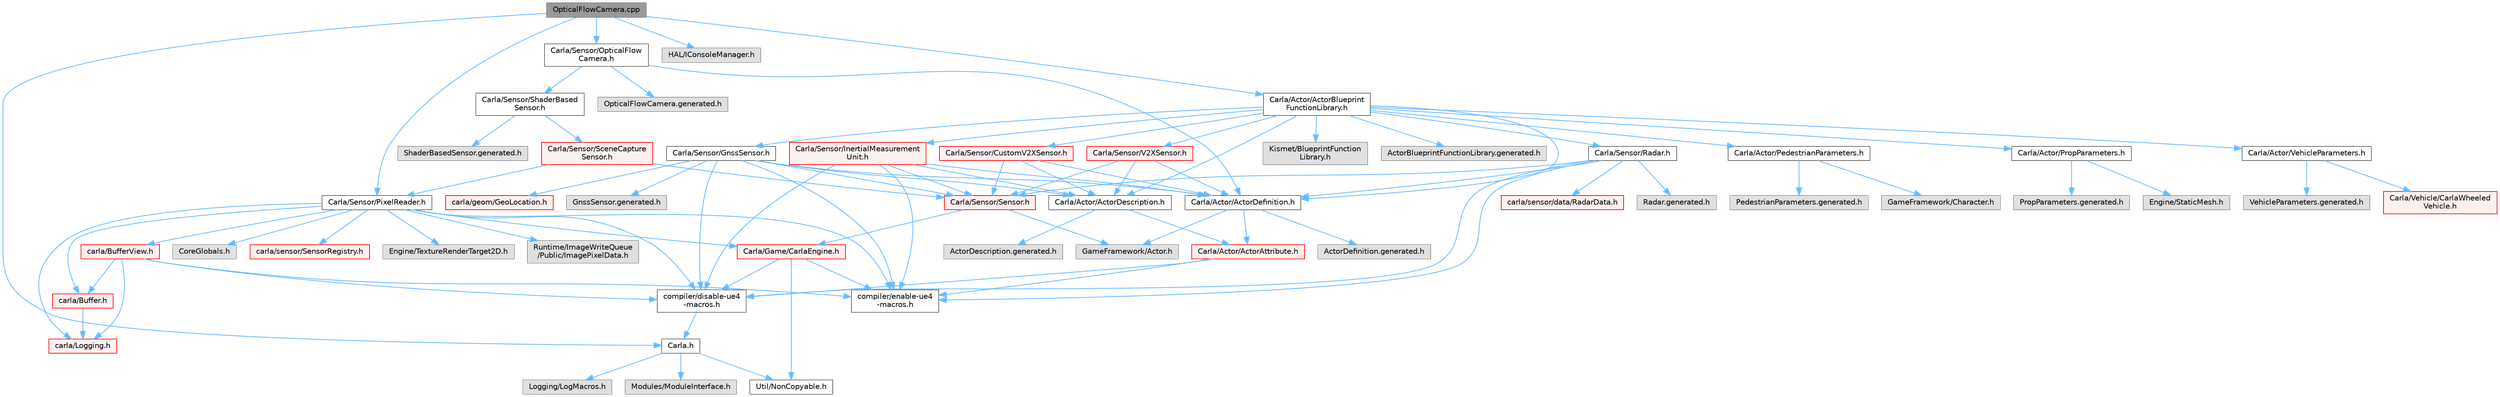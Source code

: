 digraph "OpticalFlowCamera.cpp"
{
 // INTERACTIVE_SVG=YES
 // LATEX_PDF_SIZE
  bgcolor="transparent";
  edge [fontname=Helvetica,fontsize=10,labelfontname=Helvetica,labelfontsize=10];
  node [fontname=Helvetica,fontsize=10,shape=box,height=0.2,width=0.4];
  Node1 [id="Node000001",label="OpticalFlowCamera.cpp",height=0.2,width=0.4,color="gray40", fillcolor="grey60", style="filled", fontcolor="black",tooltip=" "];
  Node1 -> Node2 [id="edge1_Node000001_Node000002",color="steelblue1",style="solid",tooltip=" "];
  Node2 [id="Node000002",label="Carla.h",height=0.2,width=0.4,color="grey40", fillcolor="white", style="filled",URL="$d7/d7d/Carla_8h.html",tooltip=" "];
  Node2 -> Node3 [id="edge2_Node000002_Node000003",color="steelblue1",style="solid",tooltip=" "];
  Node3 [id="Node000003",label="Util/NonCopyable.h",height=0.2,width=0.4,color="grey40", fillcolor="white", style="filled",URL="$d4/d57/Unreal_2CarlaUE4_2Plugins_2Carla_2Source_2Carla_2Util_2NonCopyable_8h.html",tooltip=" "];
  Node2 -> Node4 [id="edge3_Node000002_Node000004",color="steelblue1",style="solid",tooltip=" "];
  Node4 [id="Node000004",label="Logging/LogMacros.h",height=0.2,width=0.4,color="grey60", fillcolor="#E0E0E0", style="filled",tooltip=" "];
  Node2 -> Node5 [id="edge4_Node000002_Node000005",color="steelblue1",style="solid",tooltip=" "];
  Node5 [id="Node000005",label="Modules/ModuleInterface.h",height=0.2,width=0.4,color="grey60", fillcolor="#E0E0E0", style="filled",tooltip=" "];
  Node1 -> Node6 [id="edge5_Node000001_Node000006",color="steelblue1",style="solid",tooltip=" "];
  Node6 [id="Node000006",label="Carla/Sensor/OpticalFlow\lCamera.h",height=0.2,width=0.4,color="grey40", fillcolor="white", style="filled",URL="$df/d72/OpticalFlowCamera_8h.html",tooltip=" "];
  Node6 -> Node7 [id="edge6_Node000006_Node000007",color="steelblue1",style="solid",tooltip=" "];
  Node7 [id="Node000007",label="Carla/Sensor/ShaderBased\lSensor.h",height=0.2,width=0.4,color="grey40", fillcolor="white", style="filled",URL="$da/d69/ShaderBasedSensor_8h.html",tooltip=" "];
  Node7 -> Node8 [id="edge7_Node000007_Node000008",color="steelblue1",style="solid",tooltip=" "];
  Node8 [id="Node000008",label="Carla/Sensor/SceneCapture\lSensor.h",height=0.2,width=0.4,color="red", fillcolor="#FFF0F0", style="filled",URL="$d8/d95/SceneCaptureSensor_8h.html",tooltip=" "];
  Node8 -> Node9 [id="edge8_Node000008_Node000009",color="steelblue1",style="solid",tooltip=" "];
  Node9 [id="Node000009",label="Carla/Sensor/PixelReader.h",height=0.2,width=0.4,color="grey40", fillcolor="white", style="filled",URL="$df/d2e/PixelReader_8h.html",tooltip=" "];
  Node9 -> Node10 [id="edge9_Node000009_Node000010",color="steelblue1",style="solid",tooltip=" "];
  Node10 [id="Node000010",label="CoreGlobals.h",height=0.2,width=0.4,color="grey60", fillcolor="#E0E0E0", style="filled",tooltip=" "];
  Node9 -> Node11 [id="edge10_Node000009_Node000011",color="steelblue1",style="solid",tooltip=" "];
  Node11 [id="Node000011",label="Engine/TextureRenderTarget2D.h",height=0.2,width=0.4,color="grey60", fillcolor="#E0E0E0", style="filled",tooltip=" "];
  Node9 -> Node12 [id="edge11_Node000009_Node000012",color="steelblue1",style="solid",tooltip=" "];
  Node12 [id="Node000012",label="Runtime/ImageWriteQueue\l/Public/ImagePixelData.h",height=0.2,width=0.4,color="grey60", fillcolor="#E0E0E0", style="filled",tooltip=" "];
  Node9 -> Node13 [id="edge12_Node000009_Node000013",color="steelblue1",style="solid",tooltip=" "];
  Node13 [id="Node000013",label="Carla/Game/CarlaEngine.h",height=0.2,width=0.4,color="red", fillcolor="#FFF0F0", style="filled",URL="$d0/d11/CarlaEngine_8h.html",tooltip=" "];
  Node13 -> Node3 [id="edge13_Node000013_Node000003",color="steelblue1",style="solid",tooltip=" "];
  Node13 -> Node18 [id="edge14_Node000013_Node000018",color="steelblue1",style="solid",tooltip=" "];
  Node18 [id="Node000018",label="compiler/disable-ue4\l-macros.h",height=0.2,width=0.4,color="grey40", fillcolor="white", style="filled",URL="$d2/d02/disable-ue4-macros_8h.html",tooltip=" "];
  Node18 -> Node2 [id="edge15_Node000018_Node000002",color="steelblue1",style="solid",tooltip=" "];
  Node13 -> Node21 [id="edge16_Node000013_Node000021",color="steelblue1",style="solid",tooltip=" "];
  Node21 [id="Node000021",label="compiler/enable-ue4\l-macros.h",height=0.2,width=0.4,color="grey40", fillcolor="white", style="filled",URL="$d9/da2/enable-ue4-macros_8h.html",tooltip=" "];
  Node9 -> Node18 [id="edge17_Node000009_Node000018",color="steelblue1",style="solid",tooltip=" "];
  Node9 -> Node107 [id="edge18_Node000009_Node000107",color="steelblue1",style="solid",tooltip=" "];
  Node107 [id="Node000107",label="carla/Logging.h",height=0.2,width=0.4,color="red", fillcolor="#FFF0F0", style="filled",URL="$de/d87/Logging_8h.html",tooltip=" "];
  Node9 -> Node102 [id="edge19_Node000009_Node000102",color="steelblue1",style="solid",tooltip=" "];
  Node102 [id="Node000102",label="carla/Buffer.h",height=0.2,width=0.4,color="red", fillcolor="#FFF0F0", style="filled",URL="$d2/dda/carla_2Buffer_8h.html",tooltip=" "];
  Node102 -> Node107 [id="edge20_Node000102_Node000107",color="steelblue1",style="solid",tooltip=" "];
  Node9 -> Node137 [id="edge21_Node000009_Node000137",color="steelblue1",style="solid",tooltip=" "];
  Node137 [id="Node000137",label="carla/BufferView.h",height=0.2,width=0.4,color="red", fillcolor="#FFF0F0", style="filled",URL="$d8/dee/BufferView_8h.html",tooltip=" "];
  Node137 -> Node102 [id="edge22_Node000137_Node000102",color="steelblue1",style="solid",tooltip=" "];
  Node137 -> Node107 [id="edge23_Node000137_Node000107",color="steelblue1",style="solid",tooltip=" "];
  Node137 -> Node21 [id="edge24_Node000137_Node000021",color="steelblue1",style="solid",tooltip=" "];
  Node137 -> Node18 [id="edge25_Node000137_Node000018",color="steelblue1",style="solid",tooltip=" "];
  Node9 -> Node113 [id="edge26_Node000009_Node000113",color="steelblue1",style="solid",tooltip=" "];
  Node113 [id="Node000113",label="carla/sensor/SensorRegistry.h",height=0.2,width=0.4,color="red", fillcolor="#FFF0F0", style="filled",URL="$d4/d03/SensorRegistry_8h.html",tooltip=" "];
  Node9 -> Node21 [id="edge27_Node000009_Node000021",color="steelblue1",style="solid",tooltip=" "];
  Node8 -> Node320 [id="edge28_Node000008_Node000320",color="steelblue1",style="solid",tooltip=" "];
  Node320 [id="Node000320",label="Carla/Sensor/Sensor.h",height=0.2,width=0.4,color="red", fillcolor="#FFF0F0", style="filled",URL="$d7/d7d/Unreal_2CarlaUE4_2Plugins_2Carla_2Source_2Carla_2Sensor_2Sensor_8h.html",tooltip=" "];
  Node320 -> Node13 [id="edge29_Node000320_Node000013",color="steelblue1",style="solid",tooltip=" "];
  Node320 -> Node219 [id="edge30_Node000320_Node000219",color="steelblue1",style="solid",tooltip=" "];
  Node219 [id="Node000219",label="GameFramework/Actor.h",height=0.2,width=0.4,color="grey60", fillcolor="#E0E0E0", style="filled",tooltip=" "];
  Node7 -> Node352 [id="edge31_Node000007_Node000352",color="steelblue1",style="solid",tooltip=" "];
  Node352 [id="Node000352",label="ShaderBasedSensor.generated.h",height=0.2,width=0.4,color="grey60", fillcolor="#E0E0E0", style="filled",tooltip=" "];
  Node6 -> Node323 [id="edge32_Node000006_Node000323",color="steelblue1",style="solid",tooltip=" "];
  Node323 [id="Node000323",label="Carla/Actor/ActorDefinition.h",height=0.2,width=0.4,color="grey40", fillcolor="white", style="filled",URL="$d0/d65/Unreal_2CarlaUE4_2Plugins_2Carla_2Source_2Carla_2Actor_2ActorDefinition_8h.html",tooltip=" "];
  Node323 -> Node17 [id="edge33_Node000323_Node000017",color="steelblue1",style="solid",tooltip=" "];
  Node17 [id="Node000017",label="Carla/Actor/ActorAttribute.h",height=0.2,width=0.4,color="red", fillcolor="#FFF0F0", style="filled",URL="$d6/d1a/Unreal_2CarlaUE4_2Plugins_2Carla_2Source_2Carla_2Actor_2ActorAttribute_8h.html",tooltip=" "];
  Node17 -> Node18 [id="edge34_Node000017_Node000018",color="steelblue1",style="solid",tooltip=" "];
  Node17 -> Node21 [id="edge35_Node000017_Node000021",color="steelblue1",style="solid",tooltip=" "];
  Node323 -> Node219 [id="edge36_Node000323_Node000219",color="steelblue1",style="solid",tooltip=" "];
  Node323 -> Node324 [id="edge37_Node000323_Node000324",color="steelblue1",style="solid",tooltip=" "];
  Node324 [id="Node000324",label="ActorDefinition.generated.h",height=0.2,width=0.4,color="grey60", fillcolor="#E0E0E0", style="filled",tooltip=" "];
  Node6 -> Node353 [id="edge38_Node000006_Node000353",color="steelblue1",style="solid",tooltip=" "];
  Node353 [id="Node000353",label="OpticalFlowCamera.generated.h",height=0.2,width=0.4,color="grey60", fillcolor="#E0E0E0", style="filled",tooltip=" "];
  Node1 -> Node354 [id="edge39_Node000001_Node000354",color="steelblue1",style="solid",tooltip=" "];
  Node354 [id="Node000354",label="HAL/IConsoleManager.h",height=0.2,width=0.4,color="grey60", fillcolor="#E0E0E0", style="filled",tooltip=" "];
  Node1 -> Node355 [id="edge40_Node000001_Node000355",color="steelblue1",style="solid",tooltip=" "];
  Node355 [id="Node000355",label="Carla/Actor/ActorBlueprint\lFunctionLibrary.h",height=0.2,width=0.4,color="grey40", fillcolor="white", style="filled",URL="$d7/dda/ActorBlueprintFunctionLibrary_8h.html",tooltip=" "];
  Node355 -> Node323 [id="edge41_Node000355_Node000323",color="steelblue1",style="solid",tooltip=" "];
  Node355 -> Node16 [id="edge42_Node000355_Node000016",color="steelblue1",style="solid",tooltip=" "];
  Node16 [id="Node000016",label="Carla/Actor/ActorDescription.h",height=0.2,width=0.4,color="grey40", fillcolor="white", style="filled",URL="$d4/de6/Unreal_2CarlaUE4_2Plugins_2Carla_2Source_2Carla_2Actor_2ActorDescription_8h.html",tooltip=" "];
  Node16 -> Node17 [id="edge43_Node000016_Node000017",color="steelblue1",style="solid",tooltip=" "];
  Node16 -> Node23 [id="edge44_Node000016_Node000023",color="steelblue1",style="solid",tooltip=" "];
  Node23 [id="Node000023",label="ActorDescription.generated.h",height=0.2,width=0.4,color="grey60", fillcolor="#E0E0E0", style="filled",tooltip=" "];
  Node355 -> Node356 [id="edge45_Node000355_Node000356",color="steelblue1",style="solid",tooltip=" "];
  Node356 [id="Node000356",label="Carla/Actor/PedestrianParameters.h",height=0.2,width=0.4,color="grey40", fillcolor="white", style="filled",URL="$d5/dca/PedestrianParameters_8h.html",tooltip=" "];
  Node356 -> Node357 [id="edge46_Node000356_Node000357",color="steelblue1",style="solid",tooltip=" "];
  Node357 [id="Node000357",label="GameFramework/Character.h",height=0.2,width=0.4,color="grey60", fillcolor="#E0E0E0", style="filled",tooltip=" "];
  Node356 -> Node358 [id="edge47_Node000356_Node000358",color="steelblue1",style="solid",tooltip=" "];
  Node358 [id="Node000358",label="PedestrianParameters.generated.h",height=0.2,width=0.4,color="grey60", fillcolor="#E0E0E0", style="filled",tooltip=" "];
  Node355 -> Node359 [id="edge48_Node000355_Node000359",color="steelblue1",style="solid",tooltip=" "];
  Node359 [id="Node000359",label="Carla/Actor/PropParameters.h",height=0.2,width=0.4,color="grey40", fillcolor="white", style="filled",URL="$dc/d01/PropParameters_8h.html",tooltip=" "];
  Node359 -> Node360 [id="edge49_Node000359_Node000360",color="steelblue1",style="solid",tooltip=" "];
  Node360 [id="Node000360",label="Engine/StaticMesh.h",height=0.2,width=0.4,color="grey60", fillcolor="#E0E0E0", style="filled",tooltip=" "];
  Node359 -> Node361 [id="edge50_Node000359_Node000361",color="steelblue1",style="solid",tooltip=" "];
  Node361 [id="Node000361",label="PropParameters.generated.h",height=0.2,width=0.4,color="grey60", fillcolor="#E0E0E0", style="filled",tooltip=" "];
  Node355 -> Node362 [id="edge51_Node000355_Node000362",color="steelblue1",style="solid",tooltip=" "];
  Node362 [id="Node000362",label="Carla/Actor/VehicleParameters.h",height=0.2,width=0.4,color="grey40", fillcolor="white", style="filled",URL="$d1/d1b/VehicleParameters_8h.html",tooltip=" "];
  Node362 -> Node41 [id="edge52_Node000362_Node000041",color="steelblue1",style="solid",tooltip=" "];
  Node41 [id="Node000041",label="Carla/Vehicle/CarlaWheeled\lVehicle.h",height=0.2,width=0.4,color="red", fillcolor="#FFF0F0", style="filled",URL="$d3/d00/CarlaWheeledVehicle_8h.html",tooltip=" "];
  Node362 -> Node363 [id="edge53_Node000362_Node000363",color="steelblue1",style="solid",tooltip=" "];
  Node363 [id="Node000363",label="VehicleParameters.generated.h",height=0.2,width=0.4,color="grey60", fillcolor="#E0E0E0", style="filled",tooltip=" "];
  Node355 -> Node364 [id="edge54_Node000355_Node000364",color="steelblue1",style="solid",tooltip=" "];
  Node364 [id="Node000364",label="Carla/Sensor/GnssSensor.h",height=0.2,width=0.4,color="grey40", fillcolor="white", style="filled",URL="$d9/d73/GnssSensor_8h.html",tooltip=" "];
  Node364 -> Node320 [id="edge55_Node000364_Node000320",color="steelblue1",style="solid",tooltip=" "];
  Node364 -> Node323 [id="edge56_Node000364_Node000323",color="steelblue1",style="solid",tooltip=" "];
  Node364 -> Node16 [id="edge57_Node000364_Node000016",color="steelblue1",style="solid",tooltip=" "];
  Node364 -> Node18 [id="edge58_Node000364_Node000018",color="steelblue1",style="solid",tooltip=" "];
  Node364 -> Node167 [id="edge59_Node000364_Node000167",color="steelblue1",style="solid",tooltip=" "];
  Node167 [id="Node000167",label="carla/geom/GeoLocation.h",height=0.2,width=0.4,color="red", fillcolor="#FFF0F0", style="filled",URL="$d7/d86/GeoLocation_8h.html",tooltip=" "];
  Node364 -> Node21 [id="edge60_Node000364_Node000021",color="steelblue1",style="solid",tooltip=" "];
  Node364 -> Node365 [id="edge61_Node000364_Node000365",color="steelblue1",style="solid",tooltip=" "];
  Node365 [id="Node000365",label="GnssSensor.generated.h",height=0.2,width=0.4,color="grey60", fillcolor="#E0E0E0", style="filled",tooltip=" "];
  Node355 -> Node366 [id="edge62_Node000355_Node000366",color="steelblue1",style="solid",tooltip=" "];
  Node366 [id="Node000366",label="Carla/Sensor/Radar.h",height=0.2,width=0.4,color="grey40", fillcolor="white", style="filled",URL="$d6/de9/Radar_8h.html",tooltip=" "];
  Node366 -> Node320 [id="edge63_Node000366_Node000320",color="steelblue1",style="solid",tooltip=" "];
  Node366 -> Node323 [id="edge64_Node000366_Node000323",color="steelblue1",style="solid",tooltip=" "];
  Node366 -> Node18 [id="edge65_Node000366_Node000018",color="steelblue1",style="solid",tooltip=" "];
  Node366 -> Node180 [id="edge66_Node000366_Node000180",color="steelblue1",style="solid",tooltip=" "];
  Node180 [id="Node000180",label="carla/sensor/data/RadarData.h",height=0.2,width=0.4,color="red", fillcolor="#FFF0F0", style="filled",URL="$d5/dc7/RadarData_8h.html",tooltip=" "];
  Node366 -> Node21 [id="edge67_Node000366_Node000021",color="steelblue1",style="solid",tooltip=" "];
  Node366 -> Node367 [id="edge68_Node000366_Node000367",color="steelblue1",style="solid",tooltip=" "];
  Node367 [id="Node000367",label="Radar.generated.h",height=0.2,width=0.4,color="grey60", fillcolor="#E0E0E0", style="filled",tooltip=" "];
  Node355 -> Node368 [id="edge69_Node000355_Node000368",color="steelblue1",style="solid",tooltip=" "];
  Node368 [id="Node000368",label="Carla/Sensor/InertialMeasurement\lUnit.h",height=0.2,width=0.4,color="red", fillcolor="#FFF0F0", style="filled",URL="$d7/dfa/InertialMeasurementUnit_8h.html",tooltip=" "];
  Node368 -> Node320 [id="edge70_Node000368_Node000320",color="steelblue1",style="solid",tooltip=" "];
  Node368 -> Node323 [id="edge71_Node000368_Node000323",color="steelblue1",style="solid",tooltip=" "];
  Node368 -> Node16 [id="edge72_Node000368_Node000016",color="steelblue1",style="solid",tooltip=" "];
  Node368 -> Node18 [id="edge73_Node000368_Node000018",color="steelblue1",style="solid",tooltip=" "];
  Node368 -> Node21 [id="edge74_Node000368_Node000021",color="steelblue1",style="solid",tooltip=" "];
  Node355 -> Node370 [id="edge75_Node000355_Node000370",color="steelblue1",style="solid",tooltip=" "];
  Node370 [id="Node000370",label="Carla/Sensor/V2XSensor.h",height=0.2,width=0.4,color="red", fillcolor="#FFF0F0", style="filled",URL="$d1/d71/V2XSensor_8h.html",tooltip=" "];
  Node370 -> Node320 [id="edge76_Node000370_Node000320",color="steelblue1",style="solid",tooltip=" "];
  Node370 -> Node323 [id="edge77_Node000370_Node000323",color="steelblue1",style="solid",tooltip=" "];
  Node370 -> Node16 [id="edge78_Node000370_Node000016",color="steelblue1",style="solid",tooltip=" "];
  Node355 -> Node375 [id="edge79_Node000355_Node000375",color="steelblue1",style="solid",tooltip=" "];
  Node375 [id="Node000375",label="Carla/Sensor/CustomV2XSensor.h",height=0.2,width=0.4,color="red", fillcolor="#FFF0F0", style="filled",URL="$df/d4b/CustomV2XSensor_8h.html",tooltip=" "];
  Node375 -> Node320 [id="edge80_Node000375_Node000320",color="steelblue1",style="solid",tooltip=" "];
  Node375 -> Node323 [id="edge81_Node000375_Node000323",color="steelblue1",style="solid",tooltip=" "];
  Node375 -> Node16 [id="edge82_Node000375_Node000016",color="steelblue1",style="solid",tooltip=" "];
  Node355 -> Node308 [id="edge83_Node000355_Node000308",color="steelblue1",style="solid",tooltip=" "];
  Node308 [id="Node000308",label="Kismet/BlueprintFunction\lLibrary.h",height=0.2,width=0.4,color="grey60", fillcolor="#E0E0E0", style="filled",tooltip=" "];
  Node355 -> Node377 [id="edge84_Node000355_Node000377",color="steelblue1",style="solid",tooltip=" "];
  Node377 [id="Node000377",label="ActorBlueprintFunctionLibrary.generated.h",height=0.2,width=0.4,color="grey60", fillcolor="#E0E0E0", style="filled",tooltip=" "];
  Node1 -> Node9 [id="edge85_Node000001_Node000009",color="steelblue1",style="solid",tooltip=" "];
}
